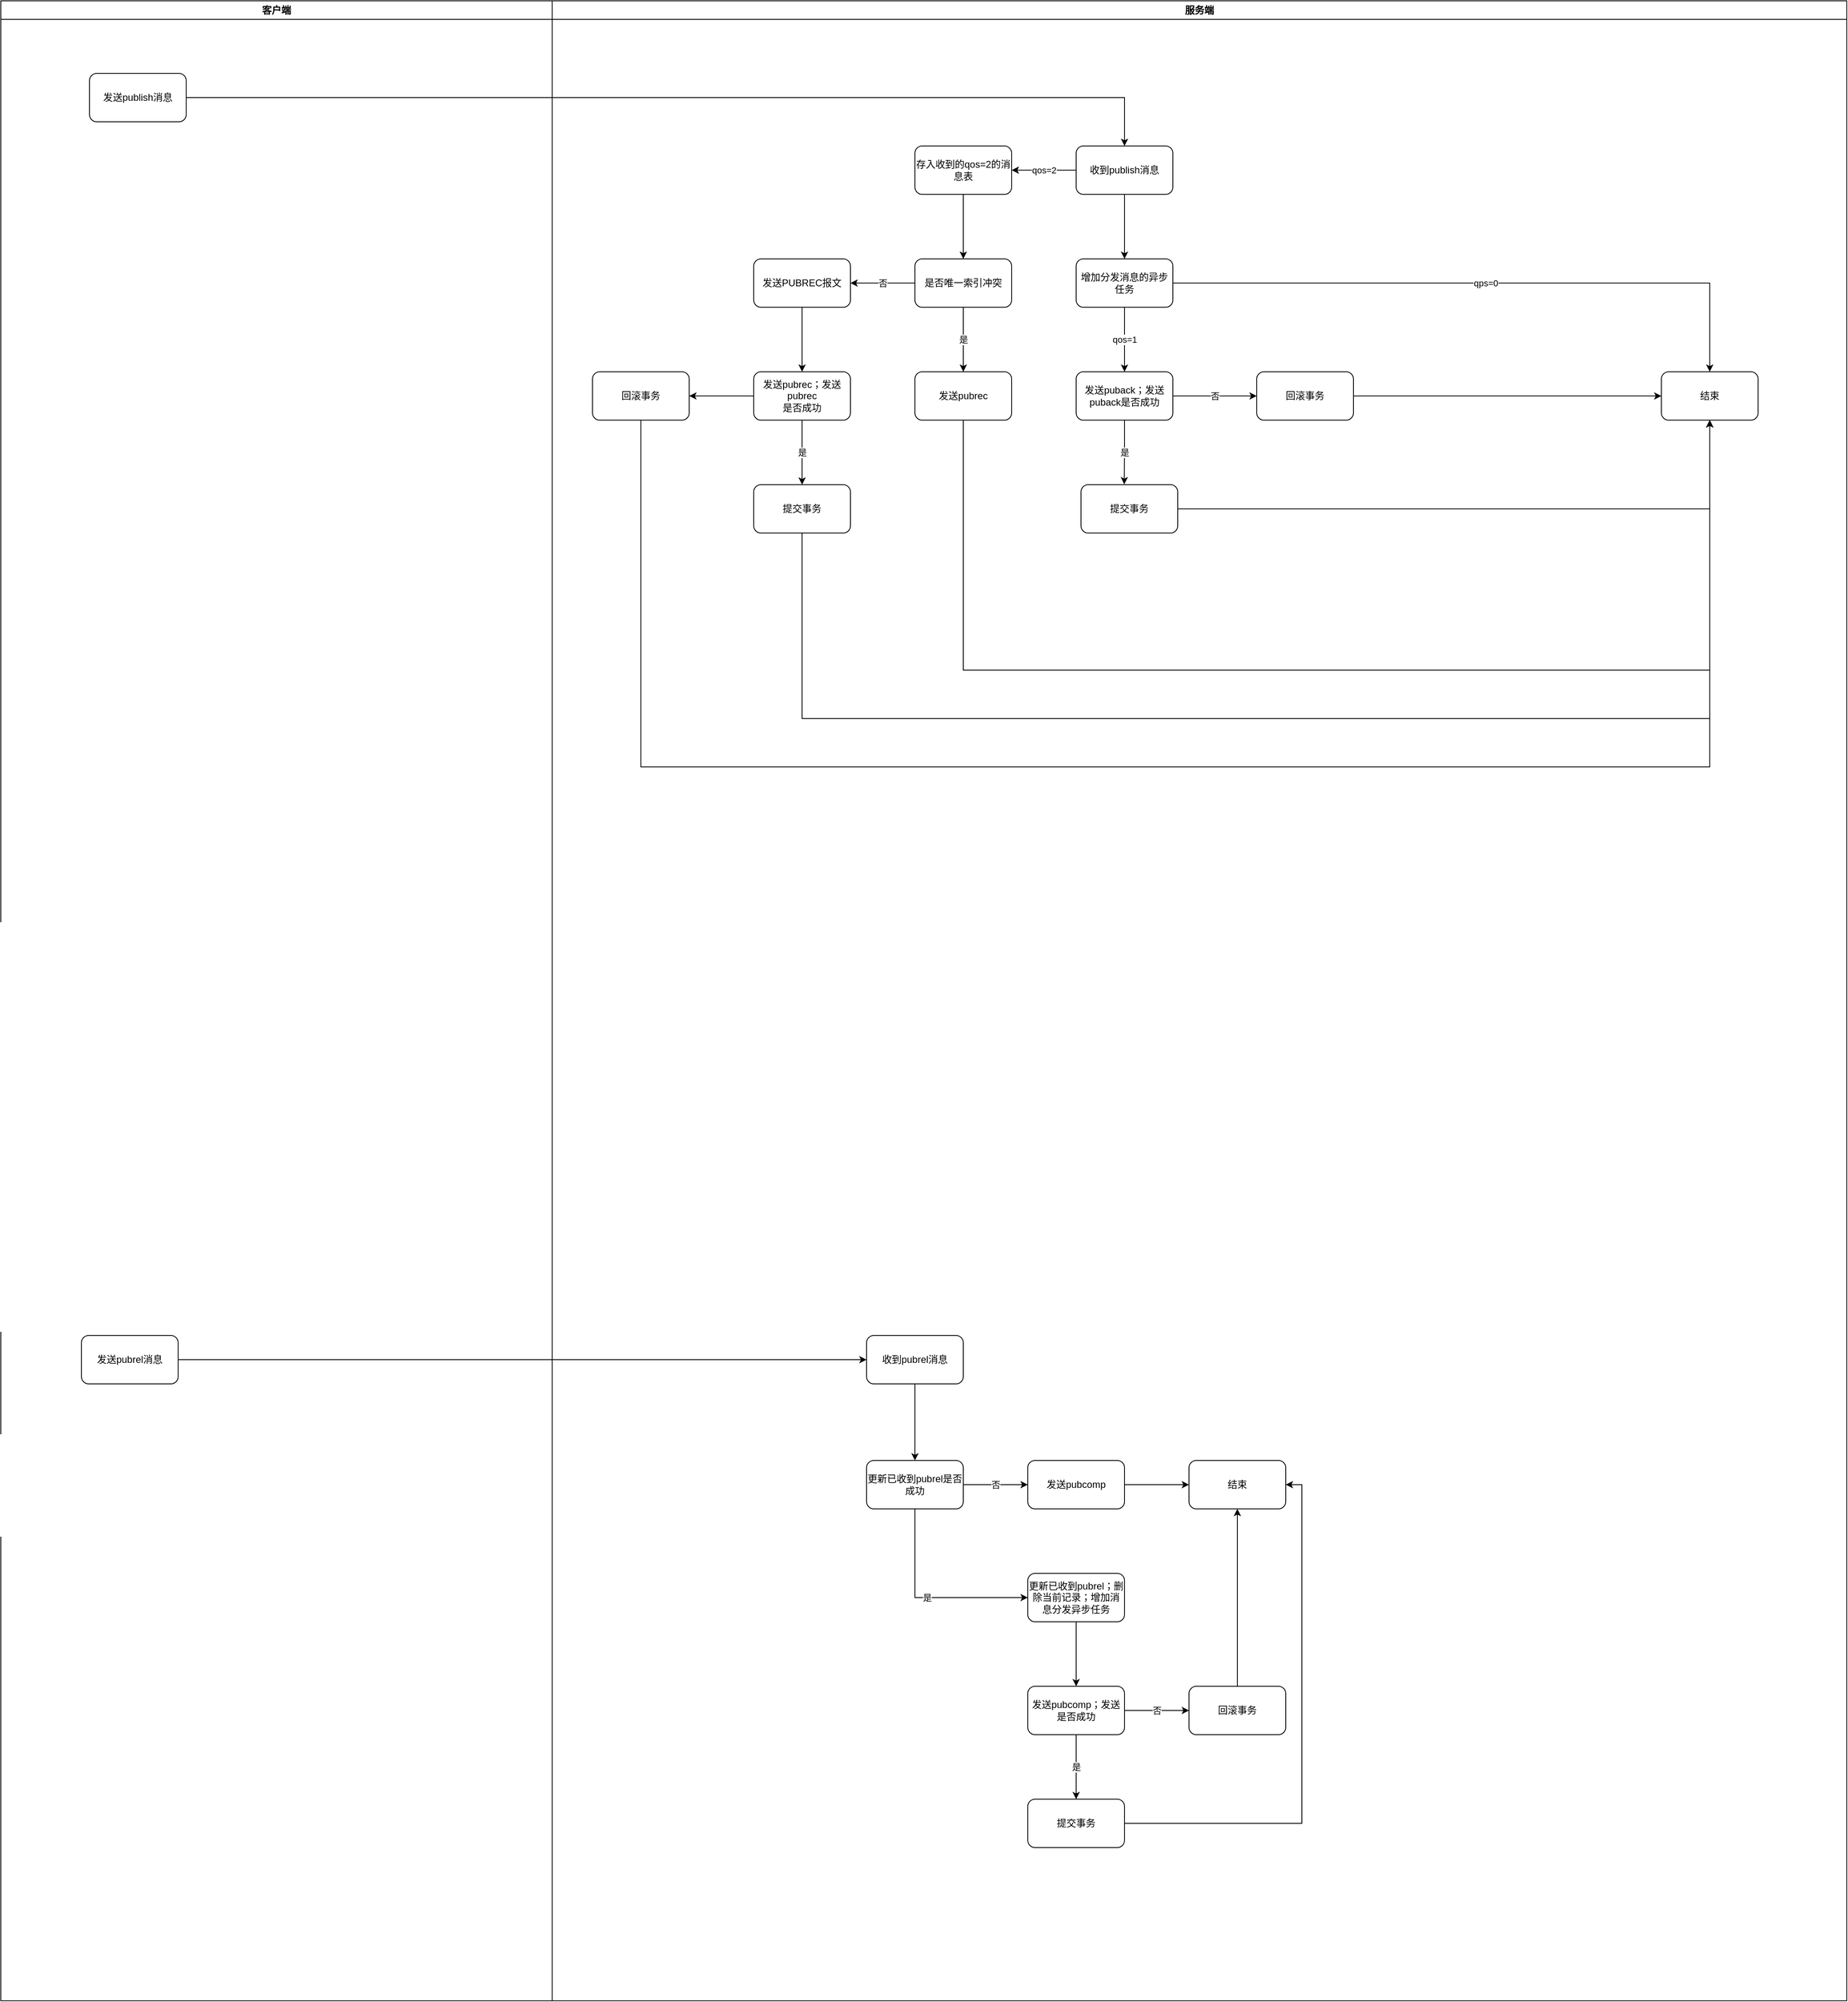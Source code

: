 <mxfile version="20.5.3" type="embed" pages="4"><diagram id="PDdm4LYdHplyjlYsy8n4" name="入站消息"><mxGraphModel dx="2674" dy="988" grid="1" gridSize="10" guides="1" tooltips="1" connect="1" arrows="1" fold="1" page="1" pageScale="1" pageWidth="850" pageHeight="1100" math="0" shadow="0"><root><mxCell id="0"/><mxCell id="1" parent="0"/><mxCell id="8kpK-hT3R2jEai4biR_k-1" value="服务端" style="swimlane;whiteSpace=wrap;html=1;startSize=23;" vertex="1" parent="1"><mxGeometry x="414" y="240" width="1606" height="2480" as="geometry"/></mxCell><mxCell id="VA5meOLf2rUJrTXLW1Sn-1" value="" style="edgeStyle=orthogonalEdgeStyle;rounded=0;orthogonalLoop=1;jettySize=auto;html=1;" edge="1" parent="8kpK-hT3R2jEai4biR_k-1" source="8kpK-hT3R2jEai4biR_k-6" target="8kpK-hT3R2jEai4biR_k-63"><mxGeometry relative="1" as="geometry"/></mxCell><mxCell id="8kpK-hT3R2jEai4biR_k-6" value="收到pubrel消息" style="rounded=1;whiteSpace=wrap;html=1;" vertex="1" parent="8kpK-hT3R2jEai4biR_k-1"><mxGeometry x="390.0" y="1655" width="120" height="60" as="geometry"/></mxCell><mxCell id="8kpK-hT3R2jEai4biR_k-9" value="结束" style="rounded=1;whiteSpace=wrap;html=1;" vertex="1" parent="8kpK-hT3R2jEai4biR_k-1"><mxGeometry x="1376" y="460" width="120" height="60" as="geometry"/></mxCell><mxCell id="8kpK-hT3R2jEai4biR_k-10" value="qos=1" style="edgeStyle=orthogonalEdgeStyle;rounded=0;orthogonalLoop=1;jettySize=auto;html=1;" edge="1" parent="8kpK-hT3R2jEai4biR_k-1" source="8kpK-hT3R2jEai4biR_k-11" target="8kpK-hT3R2jEai4biR_k-14"><mxGeometry relative="1" as="geometry"/></mxCell><mxCell id="8kpK-hT3R2jEai4biR_k-66" value="qps=0" style="edgeStyle=orthogonalEdgeStyle;rounded=0;orthogonalLoop=1;jettySize=auto;html=1;entryX=0.5;entryY=0;entryDx=0;entryDy=0;" edge="1" parent="8kpK-hT3R2jEai4biR_k-1" source="8kpK-hT3R2jEai4biR_k-11" target="8kpK-hT3R2jEai4biR_k-9"><mxGeometry relative="1" as="geometry"><mxPoint x="874" y="350" as="targetPoint"/></mxGeometry></mxCell><mxCell id="8kpK-hT3R2jEai4biR_k-11" value="增加分发消息的异步任务" style="rounded=1;whiteSpace=wrap;html=1;" vertex="1" parent="8kpK-hT3R2jEai4biR_k-1"><mxGeometry x="650" y="320" width="120" height="60" as="geometry"/></mxCell><mxCell id="8kpK-hT3R2jEai4biR_k-13" value="否" style="edgeStyle=orthogonalEdgeStyle;rounded=0;orthogonalLoop=1;jettySize=auto;html=1;" edge="1" parent="8kpK-hT3R2jEai4biR_k-1" source="8kpK-hT3R2jEai4biR_k-14" target="8kpK-hT3R2jEai4biR_k-18"><mxGeometry relative="1" as="geometry"/></mxCell><mxCell id="8kpK-hT3R2jEai4biR_k-68" value="是" style="edgeStyle=orthogonalEdgeStyle;rounded=0;orthogonalLoop=1;jettySize=auto;html=1;entryX=0.447;entryY=-0.007;entryDx=0;entryDy=0;entryPerimeter=0;" edge="1" parent="8kpK-hT3R2jEai4biR_k-1" source="8kpK-hT3R2jEai4biR_k-14" target="8kpK-hT3R2jEai4biR_k-16"><mxGeometry relative="1" as="geometry"/></mxCell><mxCell id="8kpK-hT3R2jEai4biR_k-14" value="发送puback；发送puback是否成功" style="rounded=1;whiteSpace=wrap;html=1;" vertex="1" parent="8kpK-hT3R2jEai4biR_k-1"><mxGeometry x="650" y="460" width="120" height="60" as="geometry"/></mxCell><mxCell id="8kpK-hT3R2jEai4biR_k-15" style="edgeStyle=orthogonalEdgeStyle;rounded=0;orthogonalLoop=1;jettySize=auto;html=1;entryX=0.5;entryY=1;entryDx=0;entryDy=0;" edge="1" parent="8kpK-hT3R2jEai4biR_k-1" source="8kpK-hT3R2jEai4biR_k-16" target="8kpK-hT3R2jEai4biR_k-9"><mxGeometry relative="1" as="geometry"/></mxCell><mxCell id="8kpK-hT3R2jEai4biR_k-16" value="提交事务" style="rounded=1;whiteSpace=wrap;html=1;" vertex="1" parent="8kpK-hT3R2jEai4biR_k-1"><mxGeometry x="656" y="600" width="120" height="60" as="geometry"/></mxCell><mxCell id="8kpK-hT3R2jEai4biR_k-67" style="edgeStyle=orthogonalEdgeStyle;rounded=0;orthogonalLoop=1;jettySize=auto;html=1;entryX=0;entryY=0.5;entryDx=0;entryDy=0;" edge="1" parent="8kpK-hT3R2jEai4biR_k-1" source="8kpK-hT3R2jEai4biR_k-18" target="8kpK-hT3R2jEai4biR_k-9"><mxGeometry relative="1" as="geometry"/></mxCell><mxCell id="8kpK-hT3R2jEai4biR_k-18" value="回滚事务" style="rounded=1;whiteSpace=wrap;html=1;" vertex="1" parent="8kpK-hT3R2jEai4biR_k-1"><mxGeometry x="874" y="460" width="120" height="60" as="geometry"/></mxCell><mxCell id="8kpK-hT3R2jEai4biR_k-19" value="" style="edgeStyle=orthogonalEdgeStyle;rounded=0;orthogonalLoop=1;jettySize=auto;html=1;" edge="1" parent="8kpK-hT3R2jEai4biR_k-1" source="8kpK-hT3R2jEai4biR_k-20" target="8kpK-hT3R2jEai4biR_k-23"><mxGeometry relative="1" as="geometry"/></mxCell><mxCell id="8kpK-hT3R2jEai4biR_k-20" value="存入收到的qos=2的消息表" style="rounded=1;whiteSpace=wrap;html=1;" vertex="1" parent="8kpK-hT3R2jEai4biR_k-1"><mxGeometry x="450" y="180" width="120" height="60" as="geometry"/></mxCell><mxCell id="8kpK-hT3R2jEai4biR_k-21" value="是" style="edgeStyle=orthogonalEdgeStyle;rounded=0;orthogonalLoop=1;jettySize=auto;html=1;" edge="1" parent="8kpK-hT3R2jEai4biR_k-1" source="8kpK-hT3R2jEai4biR_k-23" target="8kpK-hT3R2jEai4biR_k-25"><mxGeometry relative="1" as="geometry"/></mxCell><mxCell id="8kpK-hT3R2jEai4biR_k-22" value="否" style="edgeStyle=orthogonalEdgeStyle;rounded=0;orthogonalLoop=1;jettySize=auto;html=1;" edge="1" parent="8kpK-hT3R2jEai4biR_k-1" source="8kpK-hT3R2jEai4biR_k-23" target="8kpK-hT3R2jEai4biR_k-27"><mxGeometry relative="1" as="geometry"/></mxCell><mxCell id="8kpK-hT3R2jEai4biR_k-23" value="是否唯一索引冲突" style="rounded=1;whiteSpace=wrap;html=1;" vertex="1" parent="8kpK-hT3R2jEai4biR_k-1"><mxGeometry x="450" y="320" width="120" height="60" as="geometry"/></mxCell><mxCell id="8kpK-hT3R2jEai4biR_k-24" style="edgeStyle=orthogonalEdgeStyle;rounded=0;orthogonalLoop=1;jettySize=auto;html=1;entryX=0.5;entryY=1;entryDx=0;entryDy=0;" edge="1" parent="8kpK-hT3R2jEai4biR_k-1" source="8kpK-hT3R2jEai4biR_k-25" target="8kpK-hT3R2jEai4biR_k-9"><mxGeometry relative="1" as="geometry"><Array as="points"><mxPoint x="510" y="830"/><mxPoint x="1436" y="830"/></Array></mxGeometry></mxCell><mxCell id="8kpK-hT3R2jEai4biR_k-25" value="发送pubrec" style="rounded=1;whiteSpace=wrap;html=1;" vertex="1" parent="8kpK-hT3R2jEai4biR_k-1"><mxGeometry x="450" y="460" width="120" height="60" as="geometry"/></mxCell><mxCell id="8kpK-hT3R2jEai4biR_k-26" value="" style="edgeStyle=orthogonalEdgeStyle;rounded=0;orthogonalLoop=1;jettySize=auto;html=1;" edge="1" parent="8kpK-hT3R2jEai4biR_k-1" source="8kpK-hT3R2jEai4biR_k-27" target="8kpK-hT3R2jEai4biR_k-30"><mxGeometry relative="1" as="geometry"/></mxCell><mxCell id="8kpK-hT3R2jEai4biR_k-27" value="发送PUBREC报文" style="rounded=1;whiteSpace=wrap;html=1;" vertex="1" parent="8kpK-hT3R2jEai4biR_k-1"><mxGeometry x="250" y="320" width="120" height="60" as="geometry"/></mxCell><mxCell id="8kpK-hT3R2jEai4biR_k-28" value="是" style="edgeStyle=orthogonalEdgeStyle;rounded=0;orthogonalLoop=1;jettySize=auto;html=1;" edge="1" parent="8kpK-hT3R2jEai4biR_k-1" source="8kpK-hT3R2jEai4biR_k-30" target="8kpK-hT3R2jEai4biR_k-32"><mxGeometry relative="1" as="geometry"/></mxCell><mxCell id="8kpK-hT3R2jEai4biR_k-29" value="" style="edgeStyle=orthogonalEdgeStyle;rounded=0;orthogonalLoop=1;jettySize=auto;html=1;" edge="1" parent="8kpK-hT3R2jEai4biR_k-1" source="8kpK-hT3R2jEai4biR_k-30" target="8kpK-hT3R2jEai4biR_k-34"><mxGeometry relative="1" as="geometry"/></mxCell><mxCell id="8kpK-hT3R2jEai4biR_k-30" value="发送pubrec；发送pubrec&lt;br&gt;是否成功" style="rounded=1;whiteSpace=wrap;html=1;" vertex="1" parent="8kpK-hT3R2jEai4biR_k-1"><mxGeometry x="250" y="460" width="120" height="60" as="geometry"/></mxCell><mxCell id="8kpK-hT3R2jEai4biR_k-31" style="edgeStyle=orthogonalEdgeStyle;rounded=0;orthogonalLoop=1;jettySize=auto;html=1;entryX=0.5;entryY=1;entryDx=0;entryDy=0;" edge="1" parent="8kpK-hT3R2jEai4biR_k-1" source="8kpK-hT3R2jEai4biR_k-32" target="8kpK-hT3R2jEai4biR_k-9"><mxGeometry relative="1" as="geometry"><Array as="points"><mxPoint x="310" y="890"/><mxPoint x="1436" y="890"/></Array></mxGeometry></mxCell><mxCell id="8kpK-hT3R2jEai4biR_k-32" value="提交事务" style="rounded=1;whiteSpace=wrap;html=1;" vertex="1" parent="8kpK-hT3R2jEai4biR_k-1"><mxGeometry x="250" y="600" width="120" height="60" as="geometry"/></mxCell><mxCell id="8kpK-hT3R2jEai4biR_k-33" style="edgeStyle=orthogonalEdgeStyle;rounded=0;orthogonalLoop=1;jettySize=auto;html=1;entryX=0.5;entryY=1;entryDx=0;entryDy=0;" edge="1" parent="8kpK-hT3R2jEai4biR_k-1" source="8kpK-hT3R2jEai4biR_k-34" target="8kpK-hT3R2jEai4biR_k-9"><mxGeometry relative="1" as="geometry"><Array as="points"><mxPoint x="110" y="950"/><mxPoint x="1436" y="950"/></Array></mxGeometry></mxCell><mxCell id="8kpK-hT3R2jEai4biR_k-34" value="回滚事务" style="rounded=1;whiteSpace=wrap;html=1;" vertex="1" parent="8kpK-hT3R2jEai4biR_k-1"><mxGeometry x="50" y="460" width="120" height="60" as="geometry"/></mxCell><mxCell id="8kpK-hT3R2jEai4biR_k-36" value="qos=2" style="edgeStyle=orthogonalEdgeStyle;rounded=0;orthogonalLoop=1;jettySize=auto;html=1;" edge="1" parent="8kpK-hT3R2jEai4biR_k-1" source="8kpK-hT3R2jEai4biR_k-37" target="8kpK-hT3R2jEai4biR_k-20"><mxGeometry relative="1" as="geometry"/></mxCell><mxCell id="8kpK-hT3R2jEai4biR_k-64" value="" style="edgeStyle=orthogonalEdgeStyle;rounded=0;orthogonalLoop=1;jettySize=auto;html=1;" edge="1" parent="8kpK-hT3R2jEai4biR_k-1" source="8kpK-hT3R2jEai4biR_k-37" target="8kpK-hT3R2jEai4biR_k-11"><mxGeometry relative="1" as="geometry"/></mxCell><mxCell id="8kpK-hT3R2jEai4biR_k-37" value="收到publish消息" style="rounded=1;whiteSpace=wrap;html=1;" vertex="1" parent="8kpK-hT3R2jEai4biR_k-1"><mxGeometry x="650" y="180" width="120" height="60" as="geometry"/></mxCell><mxCell id="tniEplMel7iOgbVtoTHJ-2" value="" style="edgeStyle=orthogonalEdgeStyle;rounded=0;orthogonalLoop=1;jettySize=auto;html=1;" edge="1" parent="8kpK-hT3R2jEai4biR_k-1" source="8kpK-hT3R2jEai4biR_k-57" target="tniEplMel7iOgbVtoTHJ-1"><mxGeometry relative="1" as="geometry"/></mxCell><mxCell id="8kpK-hT3R2jEai4biR_k-57" value="发送pubcomp" style="rounded=1;whiteSpace=wrap;html=1;" vertex="1" parent="8kpK-hT3R2jEai4biR_k-1"><mxGeometry x="590.0" y="1810" width="120" height="60" as="geometry"/></mxCell><mxCell id="tniEplMel7iOgbVtoTHJ-5" value="" style="edgeStyle=orthogonalEdgeStyle;rounded=0;orthogonalLoop=1;jettySize=auto;html=1;" edge="1" parent="8kpK-hT3R2jEai4biR_k-1" source="8kpK-hT3R2jEai4biR_k-59" target="tniEplMel7iOgbVtoTHJ-4"><mxGeometry relative="1" as="geometry"/></mxCell><mxCell id="8kpK-hT3R2jEai4biR_k-59" value="更新已收到pubrel；删除当前记录；增加消息分发异步任务" style="rounded=1;whiteSpace=wrap;html=1;" vertex="1" parent="8kpK-hT3R2jEai4biR_k-1"><mxGeometry x="590.0" y="1950" width="120" height="60" as="geometry"/></mxCell><mxCell id="8kpK-hT3R2jEai4biR_k-61" value="是" style="edgeStyle=orthogonalEdgeStyle;rounded=0;jumpStyle=arc;orthogonalLoop=1;jettySize=auto;html=1;" edge="1" parent="8kpK-hT3R2jEai4biR_k-1" source="8kpK-hT3R2jEai4biR_k-63" target="8kpK-hT3R2jEai4biR_k-59"><mxGeometry relative="1" as="geometry"><Array as="points"><mxPoint x="450" y="1980"/></Array></mxGeometry></mxCell><mxCell id="8kpK-hT3R2jEai4biR_k-62" value="否" style="edgeStyle=orthogonalEdgeStyle;rounded=0;jumpStyle=arc;orthogonalLoop=1;jettySize=auto;html=1;" edge="1" parent="8kpK-hT3R2jEai4biR_k-1" source="8kpK-hT3R2jEai4biR_k-63" target="8kpK-hT3R2jEai4biR_k-57"><mxGeometry relative="1" as="geometry"/></mxCell><mxCell id="8kpK-hT3R2jEai4biR_k-63" value="更新已收到pubrel是否成功" style="rounded=1;whiteSpace=wrap;html=1;" vertex="1" parent="8kpK-hT3R2jEai4biR_k-1"><mxGeometry x="390.0" y="1810" width="120" height="60" as="geometry"/></mxCell><mxCell id="tniEplMel7iOgbVtoTHJ-1" value="结束" style="rounded=1;whiteSpace=wrap;html=1;" vertex="1" parent="8kpK-hT3R2jEai4biR_k-1"><mxGeometry x="790.0" y="1810" width="120" height="60" as="geometry"/></mxCell><mxCell id="tniEplMel7iOgbVtoTHJ-7" value="是" style="edgeStyle=orthogonalEdgeStyle;rounded=0;orthogonalLoop=1;jettySize=auto;html=1;" edge="1" parent="8kpK-hT3R2jEai4biR_k-1" source="tniEplMel7iOgbVtoTHJ-4" target="tniEplMel7iOgbVtoTHJ-6"><mxGeometry relative="1" as="geometry"/></mxCell><mxCell id="tniEplMel7iOgbVtoTHJ-9" value="否" style="edgeStyle=orthogonalEdgeStyle;rounded=0;orthogonalLoop=1;jettySize=auto;html=1;" edge="1" parent="8kpK-hT3R2jEai4biR_k-1" source="tniEplMel7iOgbVtoTHJ-4" target="tniEplMel7iOgbVtoTHJ-8"><mxGeometry relative="1" as="geometry"/></mxCell><mxCell id="tniEplMel7iOgbVtoTHJ-4" value="发送pubcomp；发送是否成功" style="rounded=1;whiteSpace=wrap;html=1;" vertex="1" parent="8kpK-hT3R2jEai4biR_k-1"><mxGeometry x="590.0" y="2090" width="120" height="60" as="geometry"/></mxCell><mxCell id="tniEplMel7iOgbVtoTHJ-11" style="edgeStyle=orthogonalEdgeStyle;rounded=0;orthogonalLoop=1;jettySize=auto;html=1;entryX=1;entryY=0.5;entryDx=0;entryDy=0;" edge="1" parent="8kpK-hT3R2jEai4biR_k-1" source="tniEplMel7iOgbVtoTHJ-6" target="tniEplMel7iOgbVtoTHJ-1"><mxGeometry relative="1" as="geometry"/></mxCell><mxCell id="tniEplMel7iOgbVtoTHJ-6" value="提交事务" style="rounded=1;whiteSpace=wrap;html=1;" vertex="1" parent="8kpK-hT3R2jEai4biR_k-1"><mxGeometry x="590.0" y="2230" width="120" height="60" as="geometry"/></mxCell><mxCell id="tniEplMel7iOgbVtoTHJ-10" style="edgeStyle=orthogonalEdgeStyle;rounded=0;orthogonalLoop=1;jettySize=auto;html=1;" edge="1" parent="8kpK-hT3R2jEai4biR_k-1" source="tniEplMel7iOgbVtoTHJ-8" target="tniEplMel7iOgbVtoTHJ-1"><mxGeometry relative="1" as="geometry"/></mxCell><mxCell id="tniEplMel7iOgbVtoTHJ-8" value="回滚事务" style="rounded=1;whiteSpace=wrap;html=1;" vertex="1" parent="8kpK-hT3R2jEai4biR_k-1"><mxGeometry x="790.0" y="2090" width="120" height="60" as="geometry"/></mxCell><mxCell id="8kpK-hT3R2jEai4biR_k-51" value="客户端" style="swimlane;whiteSpace=wrap;html=1;" vertex="1" parent="1"><mxGeometry x="-270" y="240" width="684" height="2480" as="geometry"/></mxCell><mxCell id="8kpK-hT3R2jEai4biR_k-52" value="发送publish消息" style="rounded=1;whiteSpace=wrap;html=1;" vertex="1" parent="8kpK-hT3R2jEai4biR_k-51"><mxGeometry x="110.0" y="90" width="120" height="60" as="geometry"/></mxCell><mxCell id="8kpK-hT3R2jEai4biR_k-53" value="发送pubrel消息" style="rounded=1;whiteSpace=wrap;html=1;" vertex="1" parent="8kpK-hT3R2jEai4biR_k-51"><mxGeometry x="100.0" y="1655" width="120" height="60" as="geometry"/></mxCell><mxCell id="8kpK-hT3R2jEai4biR_k-54" style="edgeStyle=orthogonalEdgeStyle;rounded=0;orthogonalLoop=1;jettySize=auto;html=1;entryX=0.5;entryY=0;entryDx=0;entryDy=0;" edge="1" parent="1" source="8kpK-hT3R2jEai4biR_k-52" target="8kpK-hT3R2jEai4biR_k-37"><mxGeometry relative="1" as="geometry"/></mxCell><mxCell id="8kpK-hT3R2jEai4biR_k-55" style="edgeStyle=orthogonalEdgeStyle;rounded=0;orthogonalLoop=1;jettySize=auto;html=1;entryX=0;entryY=0.5;entryDx=0;entryDy=0;" edge="1" parent="1" source="8kpK-hT3R2jEai4biR_k-53" target="8kpK-hT3R2jEai4biR_k-6"><mxGeometry relative="1" as="geometry"/></mxCell></root></mxGraphModel></diagram><diagram id="k4jWE-amrAnNTFHHnCet" name="异步任务-分发消息任务"><mxGraphModel dx="1824" dy="988" grid="1" gridSize="10" guides="1" tooltips="1" connect="1" arrows="1" fold="1" page="1" pageScale="1" pageWidth="850" pageHeight="1100" math="0" shadow="0"><root><mxCell id="0"/><mxCell id="1" parent="0"/><mxCell id="0fl1IppJ4GoYzok4VV-b-9" value="" style="edgeStyle=orthogonalEdgeStyle;rounded=0;jumpStyle=arc;orthogonalLoop=1;jettySize=auto;html=1;" parent="1" source="0fl1IppJ4GoYzok4VV-b-6" target="0fl1IppJ4GoYzok4VV-b-8" edge="1"><mxGeometry relative="1" as="geometry"/></mxCell><mxCell id="0fl1IppJ4GoYzok4VV-b-6" value="根据topic匹配topic filter" style="rounded=1;whiteSpace=wrap;html=1;" parent="1" vertex="1"><mxGeometry x="390" y="240" width="120" height="60" as="geometry"/></mxCell><mxCell id="0fl1IppJ4GoYzok4VV-b-11" value="" style="edgeStyle=orthogonalEdgeStyle;rounded=0;jumpStyle=arc;orthogonalLoop=1;jettySize=auto;html=1;" parent="1" source="0fl1IppJ4GoYzok4VV-b-8" target="0fl1IppJ4GoYzok4VV-b-10" edge="1"><mxGeometry relative="1" as="geometry"/></mxCell><mxCell id="0fl1IppJ4GoYzok4VV-b-8" value="根据topic filter匹配客户端" style="rounded=1;whiteSpace=wrap;html=1;" parent="1" vertex="1"><mxGeometry x="390" y="380" width="120" height="60" as="geometry"/></mxCell><mxCell id="XokIj6WxE-O7nKduak1s-2" value="" style="edgeStyle=orthogonalEdgeStyle;rounded=0;orthogonalLoop=1;jettySize=auto;html=1;" edge="1" parent="1" source="0fl1IppJ4GoYzok4VV-b-10" target="XokIj6WxE-O7nKduak1s-1"><mxGeometry relative="1" as="geometry"/></mxCell><mxCell id="0fl1IppJ4GoYzok4VV-b-10" value="批量插入send_message消息及其异步任务" style="rounded=1;whiteSpace=wrap;html=1;" parent="1" vertex="1"><mxGeometry x="390" y="520" width="120" height="60" as="geometry"/></mxCell><mxCell id="XokIj6WxE-O7nKduak1s-1" value="结束" style="rounded=1;whiteSpace=wrap;html=1;" vertex="1" parent="1"><mxGeometry x="390" y="660" width="120" height="60" as="geometry"/></mxCell></root></mxGraphModel></diagram><diagram id="K6ayVnm4Q7NiHEKUyF0k" name="出站消息"><mxGraphModel dx="1550" dy="840" grid="1" gridSize="10" guides="1" tooltips="1" connect="1" arrows="1" fold="1" page="1" pageScale="1" pageWidth="827" pageHeight="1169" math="0" shadow="0"><root><mxCell id="0"/><mxCell id="1" parent="0"/><mxCell id="GzOiODAGneL9vTj7HFSQ-1" value="客户端" style="swimlane;whiteSpace=wrap;html=1;" parent="1" vertex="1"><mxGeometry x="340" y="420" width="430" height="1560" as="geometry"/></mxCell><mxCell id="GzOiODAGneL9vTj7HFSQ-14" value="" style="edgeStyle=orthogonalEdgeStyle;rounded=0;orthogonalLoop=1;jettySize=auto;html=1;" parent="GzOiODAGneL9vTj7HFSQ-1" source="GzOiODAGneL9vTj7HFSQ-4" target="GzOiODAGneL9vTj7HFSQ-7" edge="1"><mxGeometry relative="1" as="geometry"/></mxCell><mxCell id="GzOiODAGneL9vTj7HFSQ-4" value="收到publish消息" style="rounded=1;whiteSpace=wrap;html=1;" parent="GzOiODAGneL9vTj7HFSQ-1" vertex="1"><mxGeometry x="170" y="50" width="120" height="60" as="geometry"/></mxCell><mxCell id="GzOiODAGneL9vTj7HFSQ-7" value="发送puback消息" style="rounded=1;whiteSpace=wrap;html=1;" parent="GzOiODAGneL9vTj7HFSQ-1" vertex="1"><mxGeometry x="170" y="200" width="120" height="60" as="geometry"/></mxCell><mxCell id="bqhSTv_wxcXyNgmSgenb-22" value="" style="edgeStyle=orthogonalEdgeStyle;rounded=0;orthogonalLoop=1;jettySize=auto;html=1;" parent="GzOiODAGneL9vTj7HFSQ-1" source="GzOiODAGneL9vTj7HFSQ-19" target="bqhSTv_wxcXyNgmSgenb-1" edge="1"><mxGeometry relative="1" as="geometry"/></mxCell><mxCell id="GzOiODAGneL9vTj7HFSQ-19" value="收到publish消息" style="whiteSpace=wrap;html=1;rounded=1;" parent="GzOiODAGneL9vTj7HFSQ-1" vertex="1"><mxGeometry x="170" y="540" width="120" height="60" as="geometry"/></mxCell><mxCell id="bqhSTv_wxcXyNgmSgenb-17" value="" style="edgeStyle=orthogonalEdgeStyle;rounded=0;orthogonalLoop=1;jettySize=auto;html=1;" parent="GzOiODAGneL9vTj7HFSQ-1" source="bqhSTv_wxcXyNgmSgenb-14" target="bqhSTv_wxcXyNgmSgenb-16" edge="1"><mxGeometry relative="1" as="geometry"/></mxCell><mxCell id="bqhSTv_wxcXyNgmSgenb-14" value="收到pubrel消息" style="whiteSpace=wrap;html=1;rounded=1;" parent="GzOiODAGneL9vTj7HFSQ-1" vertex="1"><mxGeometry x="170" y="1140" width="120" height="60" as="geometry"/></mxCell><mxCell id="bqhSTv_wxcXyNgmSgenb-16" value="发送pubcomp消息" style="whiteSpace=wrap;html=1;rounded=1;" parent="GzOiODAGneL9vTj7HFSQ-1" vertex="1"><mxGeometry x="170" y="1280" width="120" height="60" as="geometry"/></mxCell><mxCell id="bqhSTv_wxcXyNgmSgenb-1" value="发送pubrec消息" style="whiteSpace=wrap;html=1;rounded=1;" parent="GzOiODAGneL9vTj7HFSQ-1" vertex="1"><mxGeometry x="170" y="700" width="120" height="60" as="geometry"/></mxCell><mxCell id="GzOiODAGneL9vTj7HFSQ-2" value="服务端" style="swimlane;whiteSpace=wrap;html=1;" parent="1" vertex="1"><mxGeometry x="770" y="420" width="440" height="1560" as="geometry"/></mxCell><mxCell id="GzOiODAGneL9vTj7HFSQ-3" value="发送publish消息" style="rounded=1;whiteSpace=wrap;html=1;" parent="GzOiODAGneL9vTj7HFSQ-2" vertex="1"><mxGeometry x="150" y="50" width="120" height="60" as="geometry"/></mxCell><mxCell id="GzOiODAGneL9vTj7HFSQ-17" value="" style="edgeStyle=orthogonalEdgeStyle;rounded=0;orthogonalLoop=1;jettySize=auto;html=1;" parent="GzOiODAGneL9vTj7HFSQ-2" source="GzOiODAGneL9vTj7HFSQ-10" target="GzOiODAGneL9vTj7HFSQ-16" edge="1"><mxGeometry relative="1" as="geometry"/></mxCell><mxCell id="GzOiODAGneL9vTj7HFSQ-10" value="收到puback消息" style="rounded=1;whiteSpace=wrap;html=1;" parent="GzOiODAGneL9vTj7HFSQ-2" vertex="1"><mxGeometry x="150" y="200" width="120" height="60" as="geometry"/></mxCell><mxCell id="GzOiODAGneL9vTj7HFSQ-16" value="更新消息puback状态；完成publish异步任务" style="rounded=1;whiteSpace=wrap;html=1;" parent="GzOiODAGneL9vTj7HFSQ-2" vertex="1"><mxGeometry x="150" y="340" width="120" height="60" as="geometry"/></mxCell><mxCell id="GzOiODAGneL9vTj7HFSQ-18" value="发送publish消息" style="rounded=1;whiteSpace=wrap;html=1;" parent="GzOiODAGneL9vTj7HFSQ-2" vertex="1"><mxGeometry x="150" y="540" width="120" height="60" as="geometry"/></mxCell><mxCell id="bqhSTv_wxcXyNgmSgenb-13" value="发送pubrel消息" style="rounded=1;whiteSpace=wrap;html=1;" parent="GzOiODAGneL9vTj7HFSQ-2" vertex="1"><mxGeometry x="150" y="1140" width="120" height="60" as="geometry"/></mxCell><mxCell id="bqhSTv_wxcXyNgmSgenb-20" value="收到pubcomp消息&lt;div&gt;更新pubcomp状态；&lt;/div&gt;&lt;div&gt;完成pubrel异步任务&lt;/div&gt;" style="rounded=1;whiteSpace=wrap;html=1;" parent="GzOiODAGneL9vTj7HFSQ-2" vertex="1"><mxGeometry x="150" y="1280" width="120" height="60" as="geometry"/></mxCell><mxCell id="bqhSTv_wxcXyNgmSgenb-9" value="" style="edgeStyle=orthogonalEdgeStyle;rounded=0;orthogonalLoop=1;jettySize=auto;html=1;" parent="GzOiODAGneL9vTj7HFSQ-2" source="bqhSTv_wxcXyNgmSgenb-6" target="bqhSTv_wxcXyNgmSgenb-8" edge="1"><mxGeometry relative="1" as="geometry"/></mxCell><mxCell id="bqhSTv_wxcXyNgmSgenb-6" value="收到pubrec消息" style="rounded=1;whiteSpace=wrap;html=1;" parent="GzOiODAGneL9vTj7HFSQ-2" vertex="1"><mxGeometry x="150" y="700" width="120" height="60" as="geometry"/></mxCell><mxCell id="bqhSTv_wxcXyNgmSgenb-8" value="&lt;div&gt;更新pubrec状态；&lt;/div&gt;完成publish异步任务；增加pubrel异步任务&lt;div&gt;&lt;/div&gt;" style="rounded=1;whiteSpace=wrap;html=1;" parent="GzOiODAGneL9vTj7HFSQ-2" vertex="1"><mxGeometry x="150" y="840" width="120" height="60" as="geometry"/></mxCell><mxCell id="GzOiODAGneL9vTj7HFSQ-5" style="edgeStyle=orthogonalEdgeStyle;rounded=0;orthogonalLoop=1;jettySize=auto;html=1;exitX=0;exitY=0.5;exitDx=0;exitDy=0;" parent="1" source="GzOiODAGneL9vTj7HFSQ-3" target="GzOiODAGneL9vTj7HFSQ-4" edge="1"><mxGeometry relative="1" as="geometry"/></mxCell><mxCell id="GzOiODAGneL9vTj7HFSQ-15" value="qos=1" style="edgeLabel;html=1;align=center;verticalAlign=middle;resizable=0;points=[];" parent="GzOiODAGneL9vTj7HFSQ-5" vertex="1" connectable="0"><mxGeometry x="-0.523" y="1" relative="1" as="geometry"><mxPoint as="offset"/></mxGeometry></mxCell><mxCell id="GzOiODAGneL9vTj7HFSQ-13" style="edgeStyle=orthogonalEdgeStyle;rounded=0;orthogonalLoop=1;jettySize=auto;html=1;entryX=0;entryY=0.5;entryDx=0;entryDy=0;" parent="1" source="GzOiODAGneL9vTj7HFSQ-7" target="GzOiODAGneL9vTj7HFSQ-10" edge="1"><mxGeometry relative="1" as="geometry"/></mxCell><mxCell id="GzOiODAGneL9vTj7HFSQ-20" value="" style="edgeStyle=orthogonalEdgeStyle;rounded=0;orthogonalLoop=1;jettySize=auto;html=1;" parent="1" source="GzOiODAGneL9vTj7HFSQ-18" target="GzOiODAGneL9vTj7HFSQ-19" edge="1"><mxGeometry relative="1" as="geometry"/></mxCell><mxCell id="GzOiODAGneL9vTj7HFSQ-21" value="qos=2" style="edgeLabel;html=1;align=center;verticalAlign=middle;resizable=0;points=[];" parent="GzOiODAGneL9vTj7HFSQ-20" vertex="1" connectable="0"><mxGeometry x="-0.561" y="-2" relative="1" as="geometry"><mxPoint as="offset"/></mxGeometry></mxCell><mxCell id="bqhSTv_wxcXyNgmSgenb-15" style="edgeStyle=orthogonalEdgeStyle;rounded=0;orthogonalLoop=1;jettySize=auto;html=1;entryX=1;entryY=0.5;entryDx=0;entryDy=0;" parent="1" source="bqhSTv_wxcXyNgmSgenb-13" target="bqhSTv_wxcXyNgmSgenb-14" edge="1"><mxGeometry relative="1" as="geometry"/></mxCell><mxCell id="bqhSTv_wxcXyNgmSgenb-21" style="edgeStyle=orthogonalEdgeStyle;rounded=0;orthogonalLoop=1;jettySize=auto;html=1;entryX=0;entryY=0.5;entryDx=0;entryDy=0;" parent="1" source="bqhSTv_wxcXyNgmSgenb-16" target="bqhSTv_wxcXyNgmSgenb-20" edge="1"><mxGeometry relative="1" as="geometry"/></mxCell><mxCell id="bqhSTv_wxcXyNgmSgenb-7" style="edgeStyle=orthogonalEdgeStyle;rounded=0;orthogonalLoop=1;jettySize=auto;html=1;entryX=0;entryY=0.5;entryDx=0;entryDy=0;" parent="1" source="bqhSTv_wxcXyNgmSgenb-1" target="bqhSTv_wxcXyNgmSgenb-6" edge="1"><mxGeometry relative="1" as="geometry"/></mxCell></root></mxGraphModel></diagram><diagram id="4qeNa46pEVVLE3i9eAhn" name="异步任务-发送publish报文"><mxGraphModel dx="1550" dy="840" grid="1" gridSize="10" guides="1" tooltips="1" connect="1" arrows="1" fold="1" page="1" pageScale="1" pageWidth="850" pageHeight="1100" math="0" shadow="0"><root><mxCell id="0"/><mxCell id="1" parent="0"/><mxCell id="yzGZU8PBOy7eUI11wV_d-3" value="" style="edgeStyle=orthogonalEdgeStyle;rounded=0;orthogonalLoop=1;jettySize=auto;html=1;" parent="1" source="yzGZU8PBOy7eUI11wV_d-1" target="yzGZU8PBOy7eUI11wV_d-2" edge="1"><mxGeometry relative="1" as="geometry"/></mxCell><mxCell id="yzGZU8PBOy7eUI11wV_d-1" value="开始" style="rounded=1;whiteSpace=wrap;html=1;" parent="1" vertex="1"><mxGeometry x="160" y="120" width="120" height="60" as="geometry"/></mxCell><mxCell id="yzGZU8PBOy7eUI11wV_d-5" value="是" style="edgeStyle=orthogonalEdgeStyle;rounded=0;orthogonalLoop=1;jettySize=auto;html=1;" parent="1" source="yzGZU8PBOy7eUI11wV_d-2" target="yzGZU8PBOy7eUI11wV_d-4" edge="1"><mxGeometry relative="1" as="geometry"/></mxCell><mxCell id="yzGZU8PBOy7eUI11wV_d-7" value="否" style="edgeStyle=orthogonalEdgeStyle;rounded=0;orthogonalLoop=1;jettySize=auto;html=1;" parent="1" source="yzGZU8PBOy7eUI11wV_d-2" target="yzGZU8PBOy7eUI11wV_d-6" edge="1"><mxGeometry relative="1" as="geometry"/></mxCell><mxCell id="yzGZU8PBOy7eUI11wV_d-2" value="查询消息是否存在" style="rounded=1;whiteSpace=wrap;html=1;" parent="1" vertex="1"><mxGeometry x="160" y="260" width="120" height="60" as="geometry"/></mxCell><mxCell id="yzGZU8PBOy7eUI11wV_d-11" value="qos=1" style="edgeStyle=orthogonalEdgeStyle;rounded=0;orthogonalLoop=1;jettySize=auto;html=1;" parent="1" source="yzGZU8PBOy7eUI11wV_d-4" target="yzGZU8PBOy7eUI11wV_d-10" edge="1"><mxGeometry relative="1" as="geometry"/></mxCell><mxCell id="7t1D-U24dZ-YpqizAq16-2" value="qos=2" style="edgeStyle=orthogonalEdgeStyle;rounded=0;orthogonalLoop=1;jettySize=auto;html=1;" parent="1" source="yzGZU8PBOy7eUI11wV_d-4" target="7t1D-U24dZ-YpqizAq16-1" edge="1"><mxGeometry relative="1" as="geometry"/></mxCell><mxCell id="yzGZU8PBOy7eUI11wV_d-4" value="根据qos等级去处理" style="rounded=1;whiteSpace=wrap;html=1;" parent="1" vertex="1"><mxGeometry x="160" y="400" width="120" height="60" as="geometry"/></mxCell><mxCell id="yzGZU8PBOy7eUI11wV_d-9" value="" style="edgeStyle=orthogonalEdgeStyle;rounded=0;orthogonalLoop=1;jettySize=auto;html=1;" parent="1" source="yzGZU8PBOy7eUI11wV_d-6" target="yzGZU8PBOy7eUI11wV_d-8" edge="1"><mxGeometry relative="1" as="geometry"/></mxCell><mxCell id="yzGZU8PBOy7eUI11wV_d-6" value="完成异步任务" style="rounded=1;whiteSpace=wrap;html=1;" parent="1" vertex="1"><mxGeometry x="360" y="260" width="120" height="60" as="geometry"/></mxCell><mxCell id="yzGZU8PBOy7eUI11wV_d-8" value="结束" style="rounded=1;whiteSpace=wrap;html=1;" parent="1" vertex="1"><mxGeometry x="560" y="260" width="120" height="60" as="geometry"/></mxCell><mxCell id="7t1D-U24dZ-YpqizAq16-5" value="是" style="edgeStyle=orthogonalEdgeStyle;rounded=0;orthogonalLoop=1;jettySize=auto;html=1;entryX=0.5;entryY=0;entryDx=0;entryDy=0;" parent="1" source="yzGZU8PBOy7eUI11wV_d-10" target="yzGZU8PBOy7eUI11wV_d-6" edge="1"><mxGeometry x="-0.967" relative="1" as="geometry"><Array as="points"><mxPoint x="220" y="680"/><mxPoint x="110" y="680"/><mxPoint x="110" y="70"/><mxPoint x="420" y="70"/></Array><mxPoint as="offset"/></mxGeometry></mxCell><mxCell id="7t1D-U24dZ-YpqizAq16-7" value="否" style="edgeStyle=orthogonalEdgeStyle;rounded=0;orthogonalLoop=1;jettySize=auto;html=1;" parent="1" source="yzGZU8PBOy7eUI11wV_d-10" target="7t1D-U24dZ-YpqizAq16-6" edge="1"><mxGeometry relative="1" as="geometry"/></mxCell><mxCell id="yzGZU8PBOy7eUI11wV_d-10" value="是否收到puback" style="rounded=1;whiteSpace=wrap;html=1;" parent="1" vertex="1"><mxGeometry x="160" y="540" width="120" height="60" as="geometry"/></mxCell><mxCell id="KldHH4KO9R3ikEGegbNf-1" value="否" style="edgeStyle=orthogonalEdgeStyle;rounded=0;orthogonalLoop=1;jettySize=auto;html=1;endArrow=classic;endFill=1;" parent="1" source="7t1D-U24dZ-YpqizAq16-1" target="7t1D-U24dZ-YpqizAq16-6" edge="1"><mxGeometry relative="1" as="geometry"/></mxCell><mxCell id="KldHH4KO9R3ikEGegbNf-2" value="是" style="edgeStyle=orthogonalEdgeStyle;rounded=0;orthogonalLoop=1;jettySize=auto;html=1;endArrow=classic;endFill=1;" parent="1" source="7t1D-U24dZ-YpqizAq16-1" target="yzGZU8PBOy7eUI11wV_d-6" edge="1"><mxGeometry relative="1" as="geometry"/></mxCell><mxCell id="7t1D-U24dZ-YpqizAq16-1" value="是否收到pubrec报文" style="rounded=1;whiteSpace=wrap;html=1;" parent="1" vertex="1"><mxGeometry x="360" y="400" width="120" height="60" as="geometry"/></mxCell><mxCell id="7t1D-U24dZ-YpqizAq16-15" value="是" style="edgeStyle=orthogonalEdgeStyle;rounded=0;orthogonalLoop=1;jettySize=auto;html=1;endArrow=none;endFill=0;" parent="1" source="7t1D-U24dZ-YpqizAq16-6" edge="1"><mxGeometry x="-0.833" relative="1" as="geometry"><mxPoint x="220" y="640" as="targetPoint"/><Array as="points"><mxPoint x="420" y="680"/><mxPoint x="220" y="680"/></Array><mxPoint as="offset"/></mxGeometry></mxCell><mxCell id="7t1D-U24dZ-YpqizAq16-18" value="否" style="edgeStyle=orthogonalEdgeStyle;rounded=0;orthogonalLoop=1;jettySize=auto;html=1;endArrow=classic;endFill=1;" parent="1" source="7t1D-U24dZ-YpqizAq16-6" target="7t1D-U24dZ-YpqizAq16-17" edge="1"><mxGeometry relative="1" as="geometry"/></mxCell><mxCell id="7t1D-U24dZ-YpqizAq16-6" value="是否为重复消息" style="rounded=1;whiteSpace=wrap;html=1;" parent="1" vertex="1"><mxGeometry x="360" y="540" width="120" height="60" as="geometry"/></mxCell><mxCell id="KldHH4KO9R3ikEGegbNf-5" value="" style="edgeStyle=orthogonalEdgeStyle;rounded=0;orthogonalLoop=1;jettySize=auto;html=1;endArrow=classic;endFill=1;" parent="1" source="7t1D-U24dZ-YpqizAq16-17" target="KldHH4KO9R3ikEGegbNf-4" edge="1"><mxGeometry relative="1" as="geometry"/></mxCell><mxCell id="7t1D-U24dZ-YpqizAq16-17" value="发送消息" style="rounded=1;whiteSpace=wrap;html=1;" parent="1" vertex="1"><mxGeometry x="560" y="540" width="120" height="60" as="geometry"/></mxCell><mxCell id="KldHH4KO9R3ikEGegbNf-7" style="edgeStyle=orthogonalEdgeStyle;rounded=0;orthogonalLoop=1;jettySize=auto;html=1;exitX=0;exitY=0;exitDx=0;exitDy=0;entryX=1;entryY=1;entryDx=0;entryDy=0;endArrow=classic;endFill=1;" parent="1" source="KldHH4KO9R3ikEGegbNf-4" target="yzGZU8PBOy7eUI11wV_d-6" edge="1"><mxGeometry relative="1" as="geometry"/></mxCell><mxCell id="KldHH4KO9R3ikEGegbNf-4" value="publish次数+1" style="rounded=1;whiteSpace=wrap;html=1;" parent="1" vertex="1"><mxGeometry x="560" y="400" width="120" height="60" as="geometry"/></mxCell></root></mxGraphModel></diagram></mxfile>
